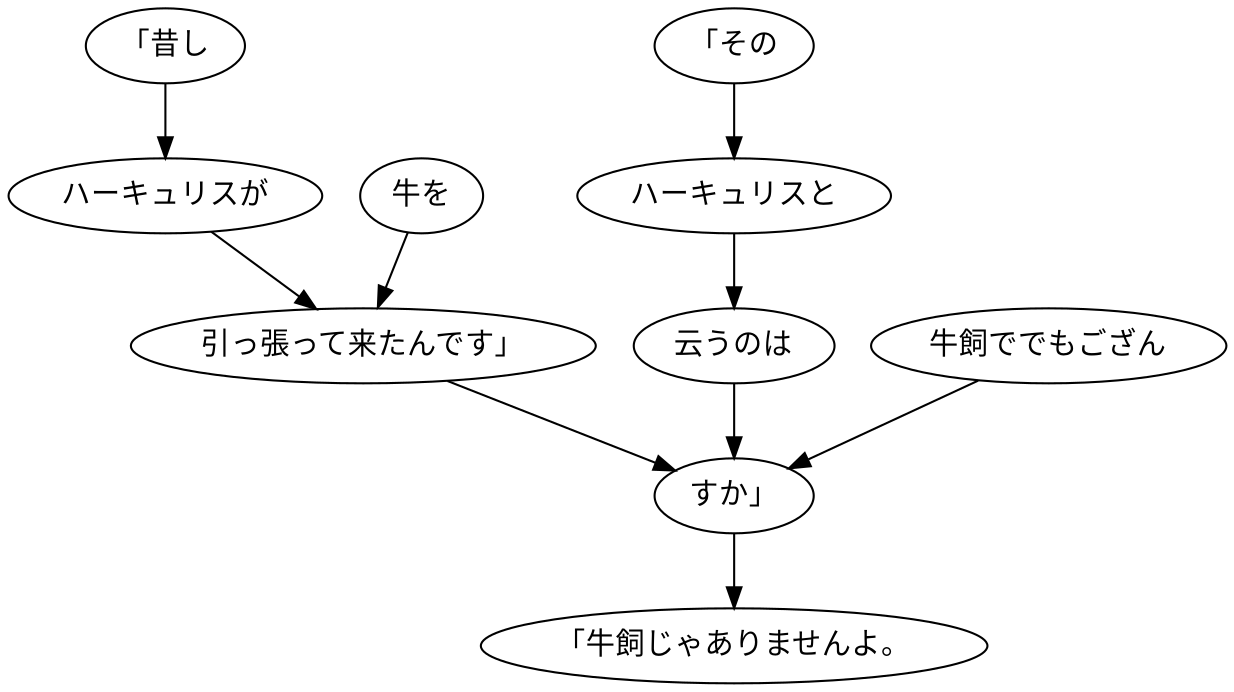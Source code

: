 digraph graph3432 {
	node0 [label="「昔し"];
	node1 [label="ハーキュリスが"];
	node2 [label="牛を"];
	node3 [label="引っ張って来たんです」"];
	node4 [label="「その"];
	node5 [label="ハーキュリスと"];
	node6 [label="云うのは"];
	node7 [label="牛飼ででもござん"];
	node8 [label="すか」"];
	node9 [label="「牛飼じゃありませんよ。"];
	node0 -> node1;
	node1 -> node3;
	node2 -> node3;
	node3 -> node8;
	node4 -> node5;
	node5 -> node6;
	node6 -> node8;
	node7 -> node8;
	node8 -> node9;
}
